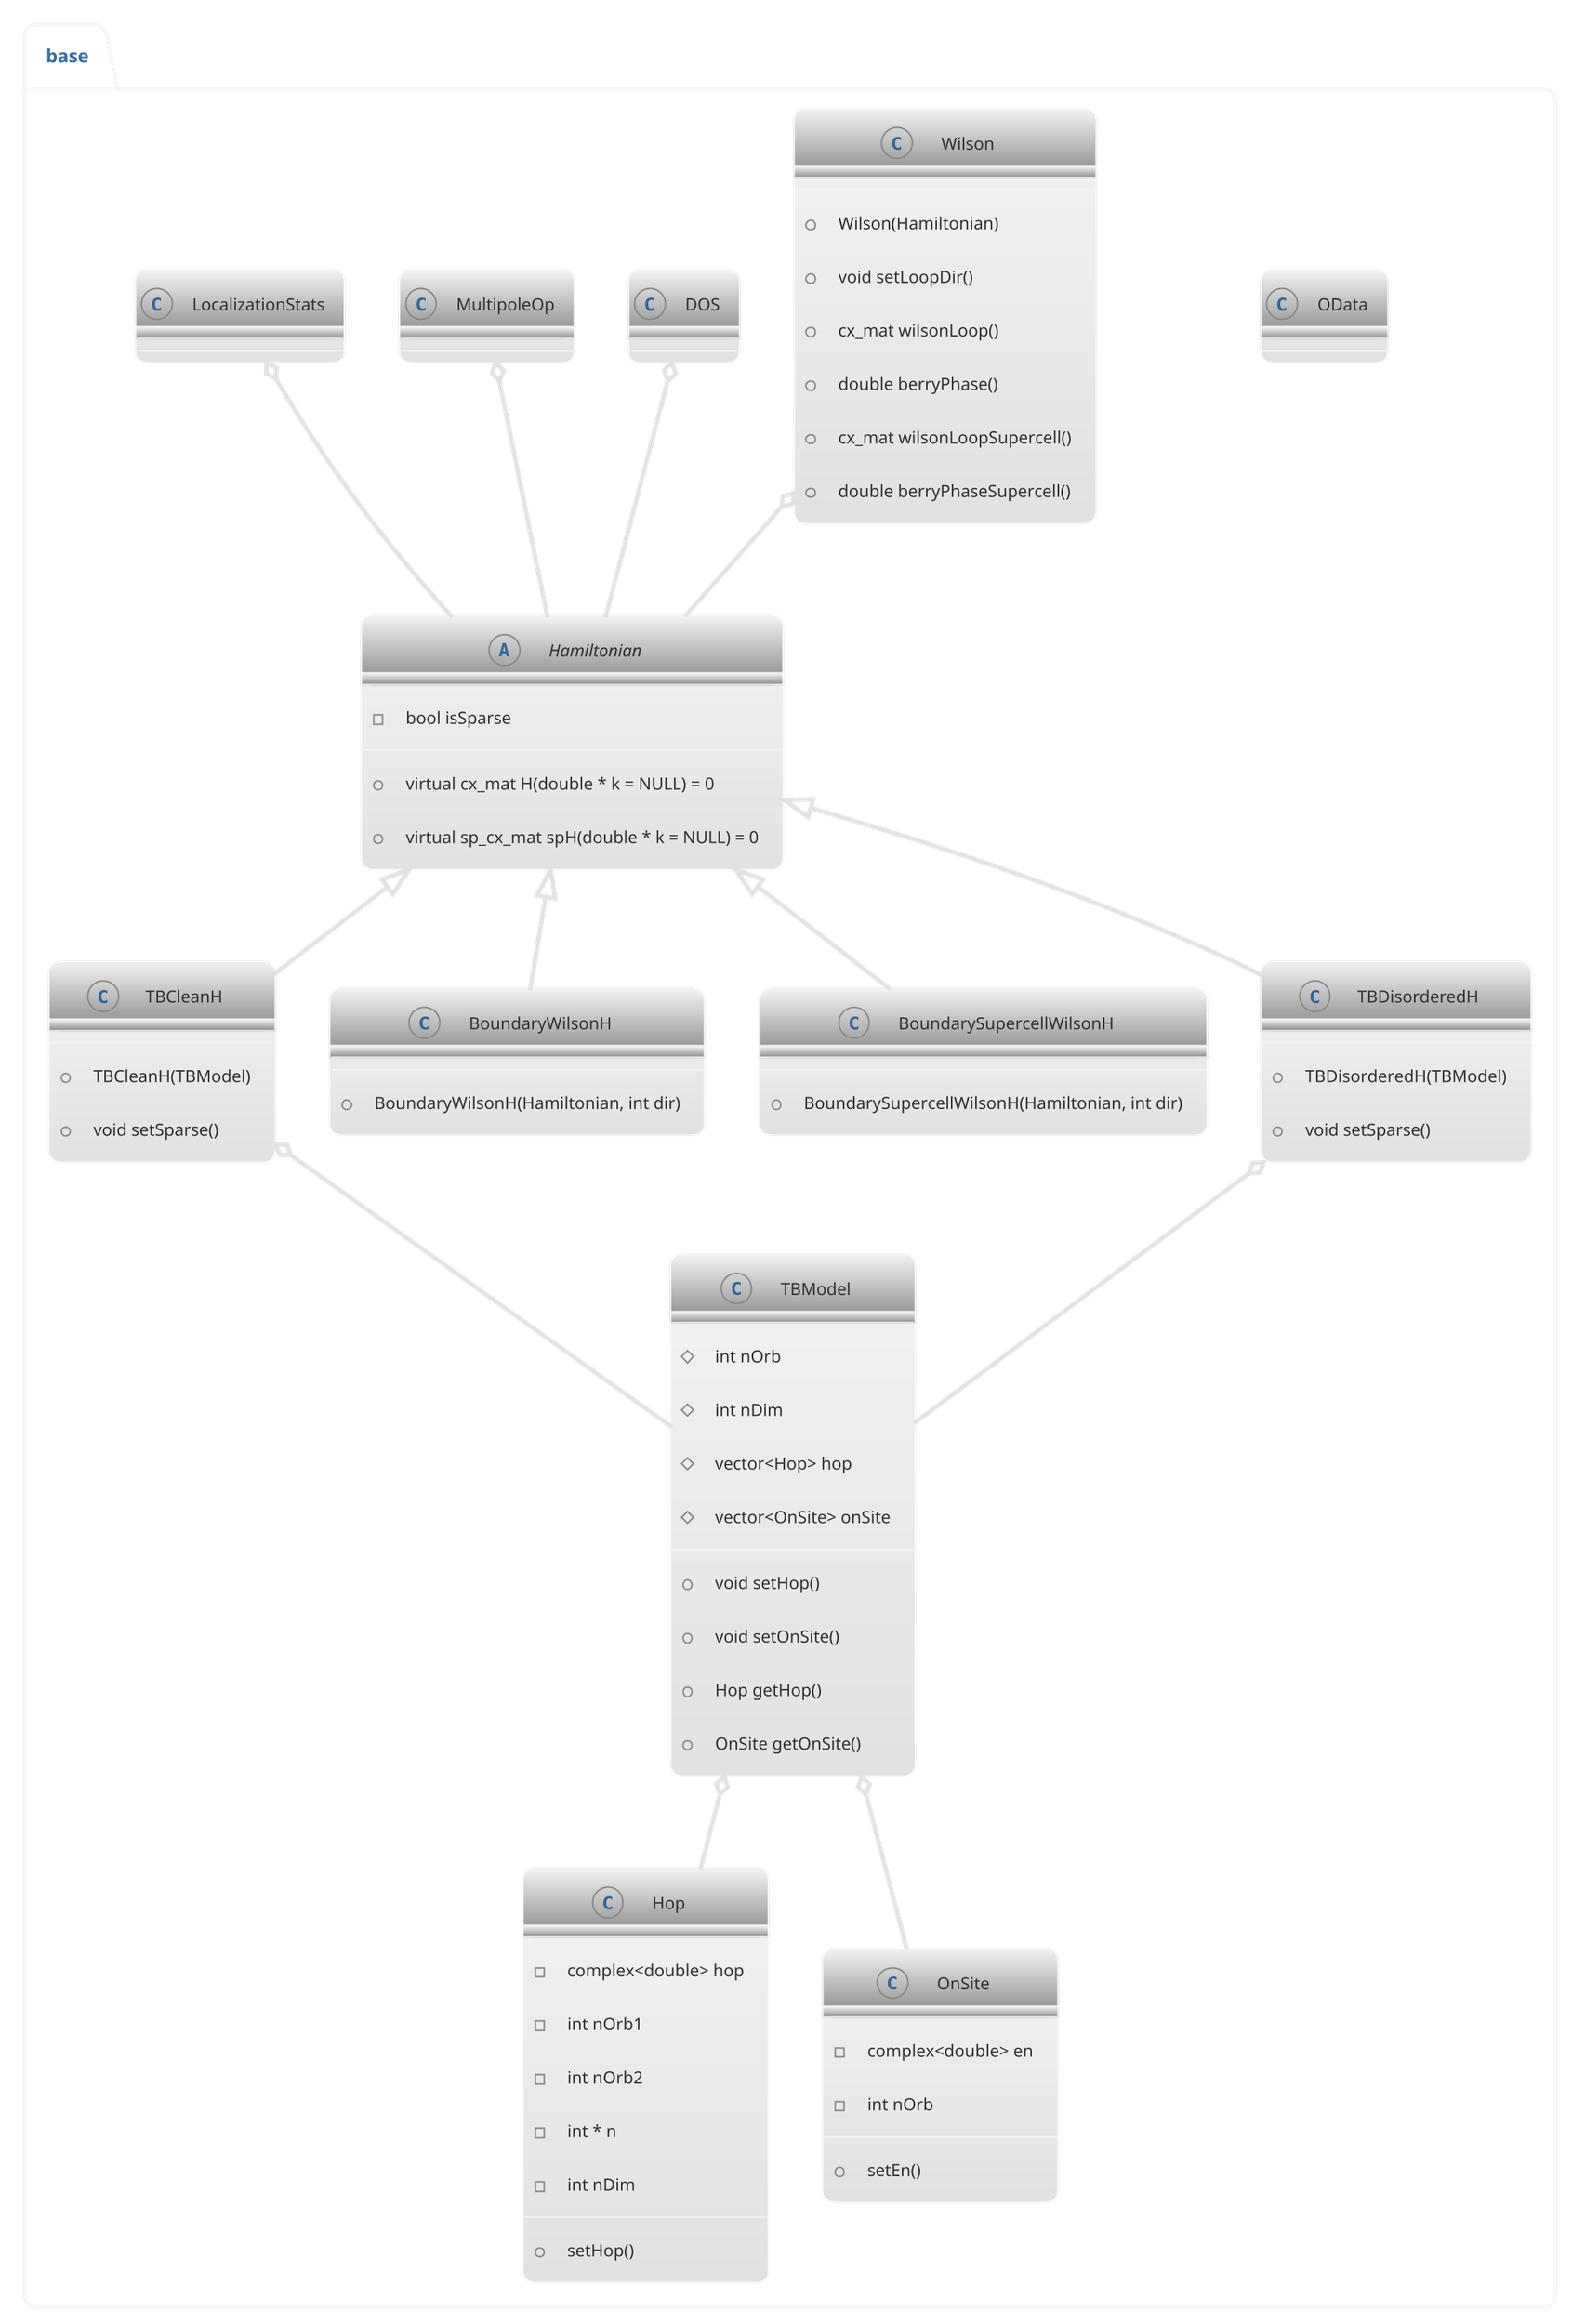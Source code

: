 @startuml

!theme lightgray

skinparam dpi 200

package "base" {

  class TBModel{
    'Attributes
    # int nOrb
    # int nDim
    # vector<Hop> hop
    # vector<OnSite> onSite
    'Methods
    + void setHop()
    + void setOnSite()
    + Hop getHop()
    + OnSite getOnSite()
  }

  class Hop{
    -complex<double> hop
    -int nOrb1
    -int nOrb2
    -int * n
    -int nDim
    + setHop()
  }

  class OnSite{
    -complex<double> en
    -int nOrb
    + setEn()
  }

  class OData{
  }

  abstract class Hamiltonian{
  +virtual cx_mat H(double * k = NULL) = 0
  +virtual sp_cx_mat spH(double * k = NULL) = 0
  - bool isSparse
}

class Wilson{
  + Wilson(Hamiltonian)
  + void setLoopDir()
  + cx_mat wilsonLoop()
  + double berryPhase()
  + cx_mat wilsonLoopSupercell()
  + double berryPhaseSupercell()
}

class DOS{
}

class MultipoleOp{
}

class LocalizationStats{
}

class TBCleanH{
  + TBCleanH(TBModel)
  + void setSparse()
}

class BoundaryWilsonH{
  + BoundaryWilsonH(Hamiltonian, int dir)
}

class BoundarySupercellWilsonH{
  + BoundarySupercellWilsonH(Hamiltonian, int dir)
}

class TBDisorderedH{
  + TBDisorderedH(TBModel)
  + void setSparse()
}

Wilson o-- Hamiltonian
DOS o-- Hamiltonian
MultipoleOp o-- Hamiltonian
LocalizationStats o--Hamiltonian

Hamiltonian <|-- TBCleanH
Hamiltonian <|-- TBDisorderedH
Hamiltonian <|-- BoundaryWilsonH
Hamiltonian <|-- BoundarySupercellWilsonH

TBCleanH o-- TBModel
TBDisorderedH o-- TBModel

TBModel o-- OnSite
TBModel o-- Hop

}

@enduml
